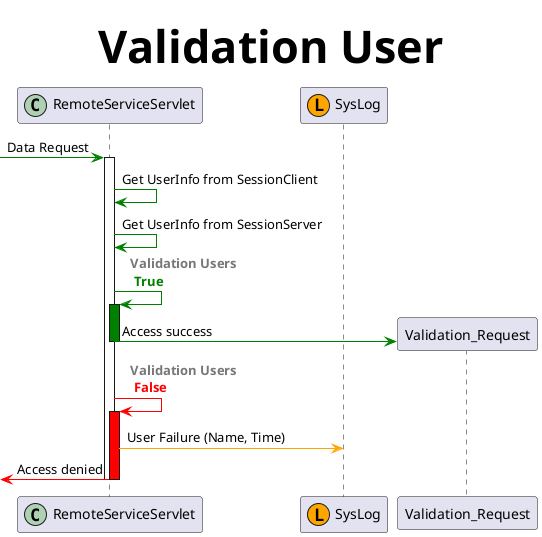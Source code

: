 @startuml

title <b><size:45>Validation User</size></b>

participant "RemoteServiceServlet" as rss << (C, #ADD1B2) >>
participant "SysLog" as sl << (L, Orange) >>

[-[#Green]> rss: Data Request
activate rss
	
	rss -[#Green]> rss: Get UserInfo from SessionClient
	rss -[#Green]> rss: Get UserInfo from SessionServer
	
	rss -[#Green]> rss: <b><color:#777777> Validation Users </color></b> \n <b><color:#Green> True </color></b>
	activate rss #Green
		create Validation_Request
		rss -[#Green]> Validation_Request : Access success
	deactivate rss
	
	rss -[#Red]> rss: <b><color:#777777> Validation Users </color></b> \n <b><color:#Red> False </color></b>
	activate rss #Red
		rss -[#Orange]> sl : User Failure (Name, Time)
		[<[#Red]- rss: Access denied
	deactivate rss
	
deactivate rss

@enduml

